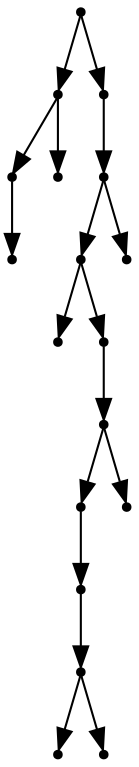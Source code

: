 digraph {
  17 [shape=point];
  3 [shape=point];
  1 [shape=point];
  0 [shape=point];
  2 [shape=point];
  16 [shape=point];
  15 [shape=point];
  13 [shape=point];
  4 [shape=point];
  12 [shape=point];
  11 [shape=point];
  9 [shape=point];
  8 [shape=point];
  7 [shape=point];
  5 [shape=point];
  6 [shape=point];
  10 [shape=point];
  14 [shape=point];
17 -> 3;
3 -> 1;
1 -> 0;
3 -> 2;
17 -> 16;
16 -> 15;
15 -> 13;
13 -> 4;
13 -> 12;
12 -> 11;
11 -> 9;
9 -> 8;
8 -> 7;
7 -> 5;
7 -> 6;
11 -> 10;
15 -> 14;
}
